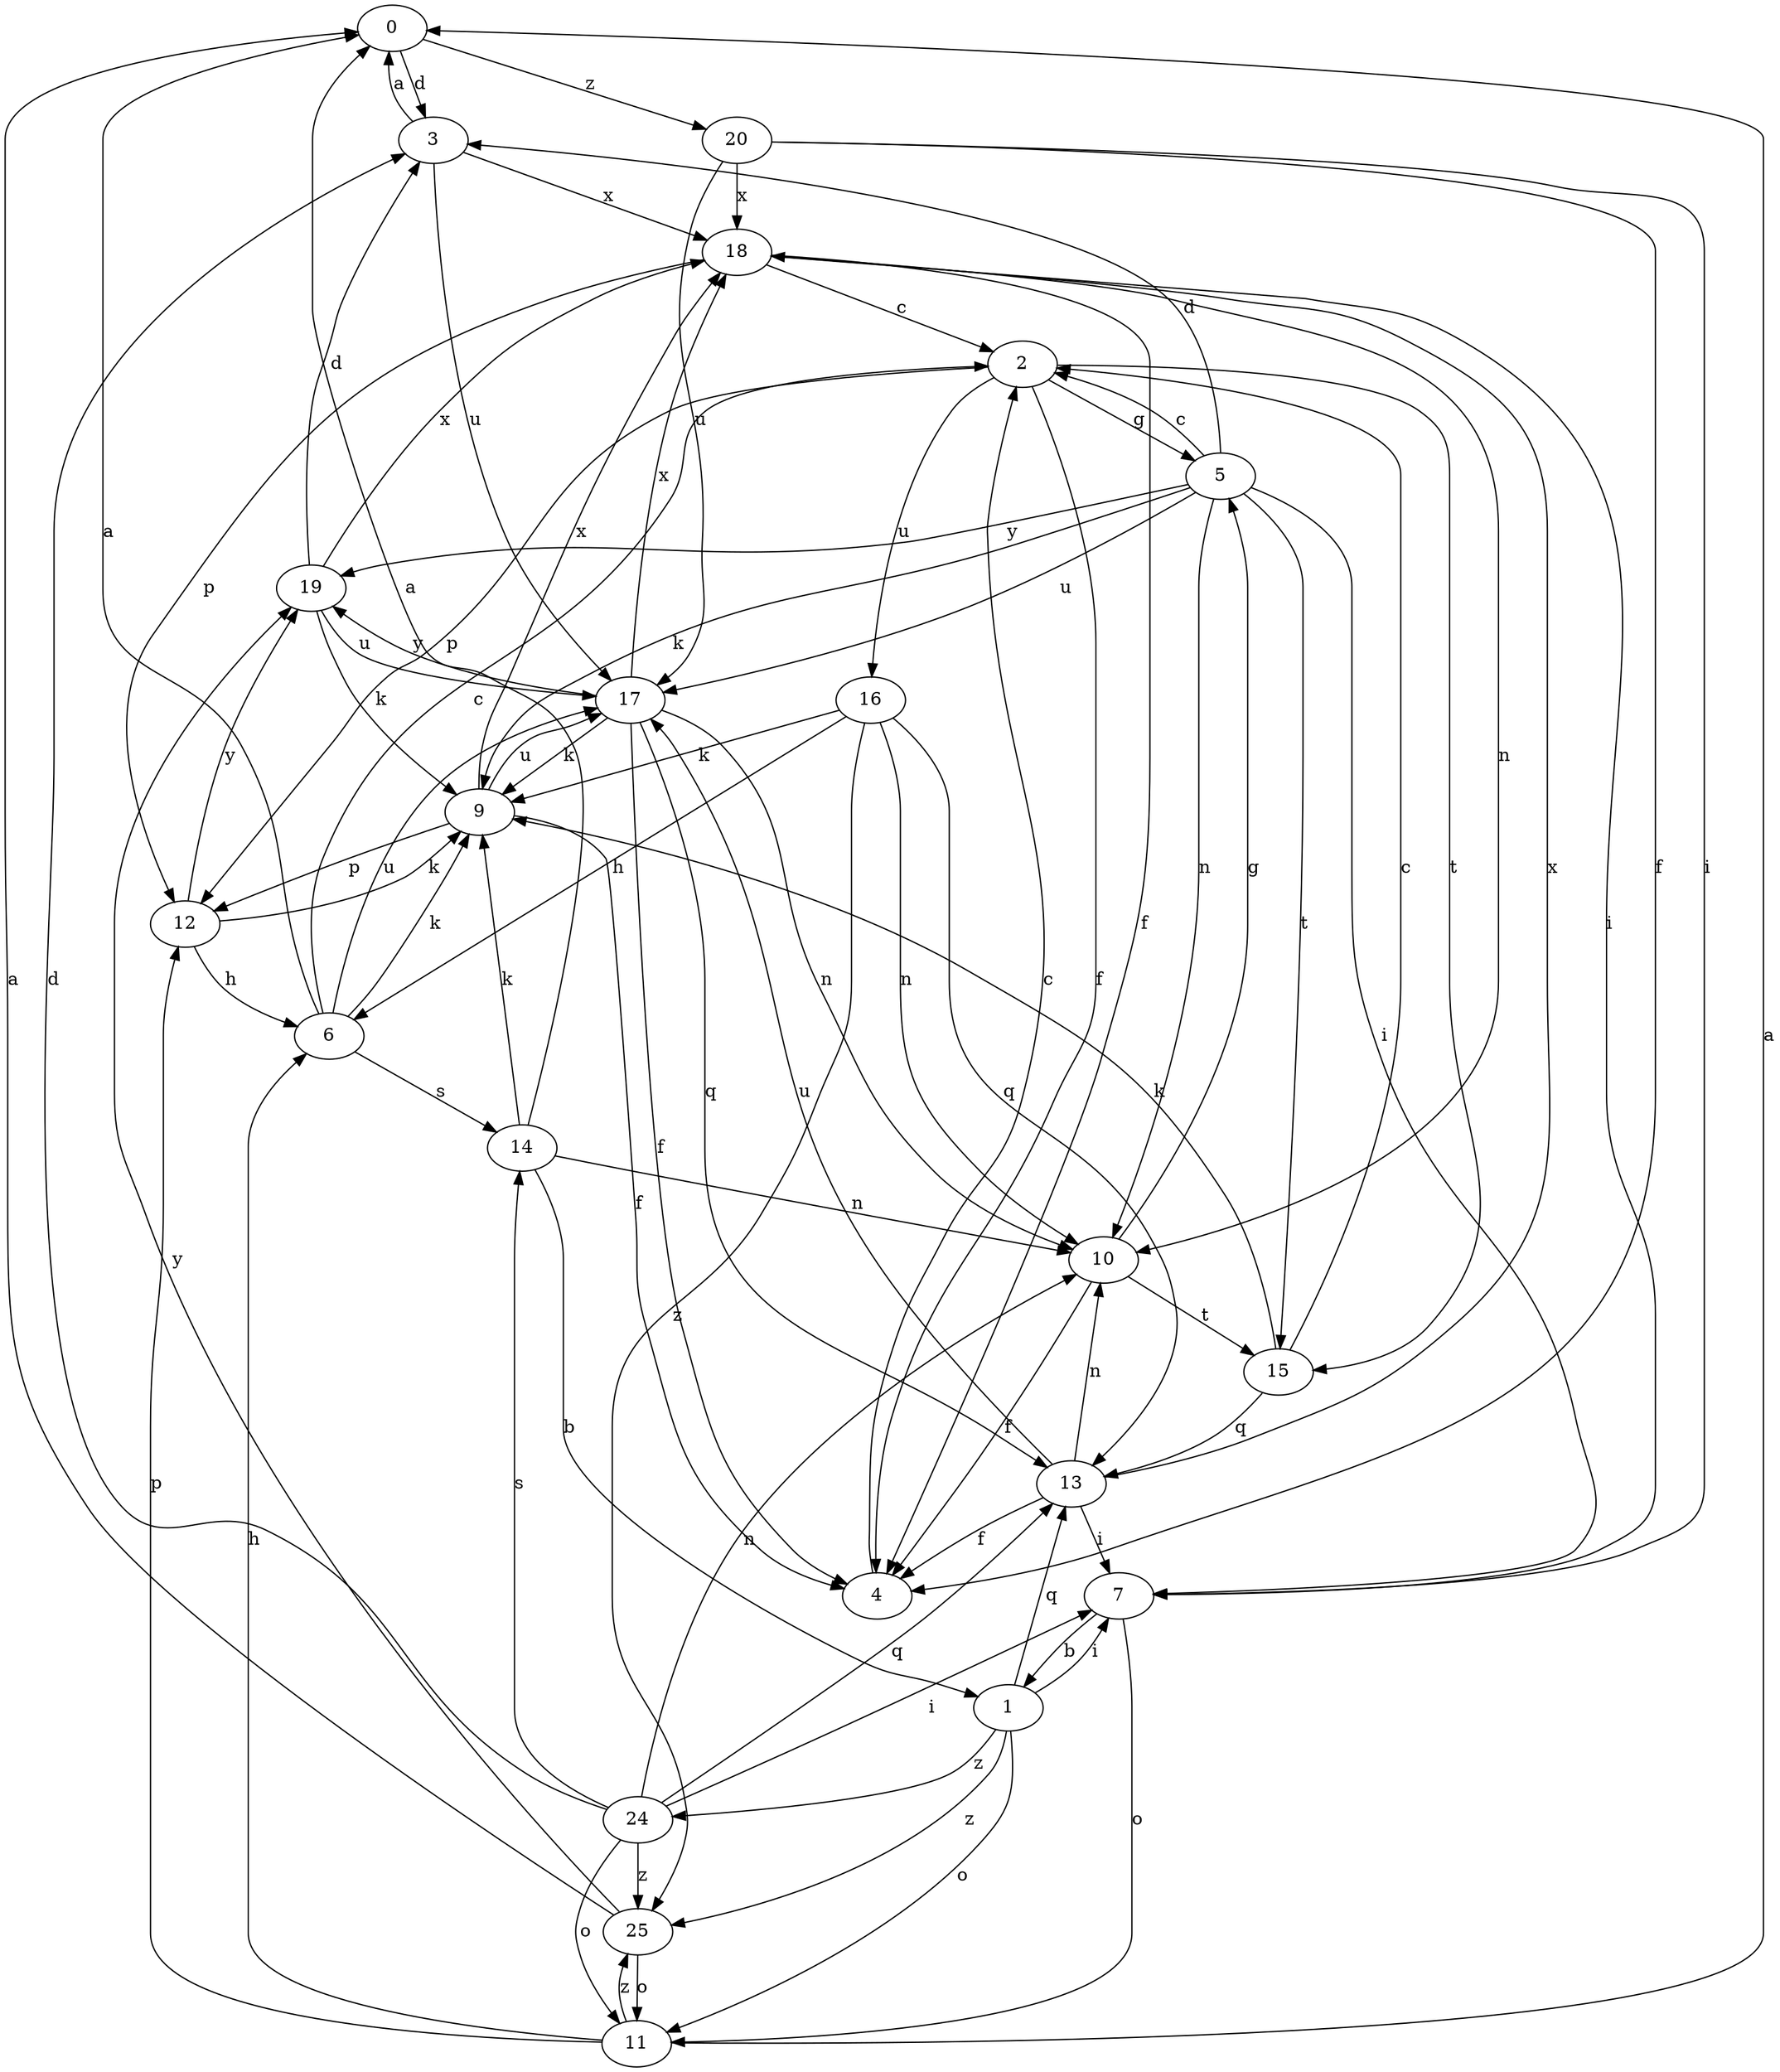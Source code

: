 strict digraph  {
0;
1;
2;
3;
4;
5;
6;
7;
9;
10;
11;
12;
13;
14;
15;
16;
17;
18;
19;
20;
24;
25;
0 -> 3  [label=d];
0 -> 20  [label=z];
1 -> 7  [label=i];
1 -> 11  [label=o];
1 -> 13  [label=q];
1 -> 24  [label=z];
1 -> 25  [label=z];
2 -> 4  [label=f];
2 -> 5  [label=g];
2 -> 12  [label=p];
2 -> 15  [label=t];
2 -> 16  [label=u];
3 -> 0  [label=a];
3 -> 17  [label=u];
3 -> 18  [label=x];
4 -> 2  [label=c];
5 -> 2  [label=c];
5 -> 3  [label=d];
5 -> 7  [label=i];
5 -> 9  [label=k];
5 -> 10  [label=n];
5 -> 15  [label=t];
5 -> 17  [label=u];
5 -> 19  [label=y];
6 -> 0  [label=a];
6 -> 2  [label=c];
6 -> 9  [label=k];
6 -> 14  [label=s];
6 -> 17  [label=u];
7 -> 1  [label=b];
7 -> 11  [label=o];
9 -> 4  [label=f];
9 -> 12  [label=p];
9 -> 17  [label=u];
9 -> 18  [label=x];
10 -> 4  [label=f];
10 -> 5  [label=g];
10 -> 15  [label=t];
11 -> 0  [label=a];
11 -> 6  [label=h];
11 -> 12  [label=p];
11 -> 25  [label=z];
12 -> 6  [label=h];
12 -> 9  [label=k];
12 -> 19  [label=y];
13 -> 4  [label=f];
13 -> 7  [label=i];
13 -> 10  [label=n];
13 -> 17  [label=u];
13 -> 18  [label=x];
14 -> 0  [label=a];
14 -> 1  [label=b];
14 -> 9  [label=k];
14 -> 10  [label=n];
15 -> 2  [label=c];
15 -> 9  [label=k];
15 -> 13  [label=q];
16 -> 6  [label=h];
16 -> 9  [label=k];
16 -> 10  [label=n];
16 -> 13  [label=q];
16 -> 25  [label=z];
17 -> 4  [label=f];
17 -> 9  [label=k];
17 -> 10  [label=n];
17 -> 13  [label=q];
17 -> 18  [label=x];
17 -> 19  [label=y];
18 -> 2  [label=c];
18 -> 4  [label=f];
18 -> 7  [label=i];
18 -> 10  [label=n];
18 -> 12  [label=p];
19 -> 3  [label=d];
19 -> 9  [label=k];
19 -> 17  [label=u];
19 -> 18  [label=x];
20 -> 4  [label=f];
20 -> 7  [label=i];
20 -> 17  [label=u];
20 -> 18  [label=x];
24 -> 3  [label=d];
24 -> 7  [label=i];
24 -> 10  [label=n];
24 -> 11  [label=o];
24 -> 13  [label=q];
24 -> 14  [label=s];
24 -> 25  [label=z];
25 -> 0  [label=a];
25 -> 11  [label=o];
25 -> 19  [label=y];
}
